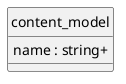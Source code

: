 @startuml uml
skinparam monochrome true
skinparam linetype ortho
hide circle

entity content_model {
  name : string+
}

@enduml
